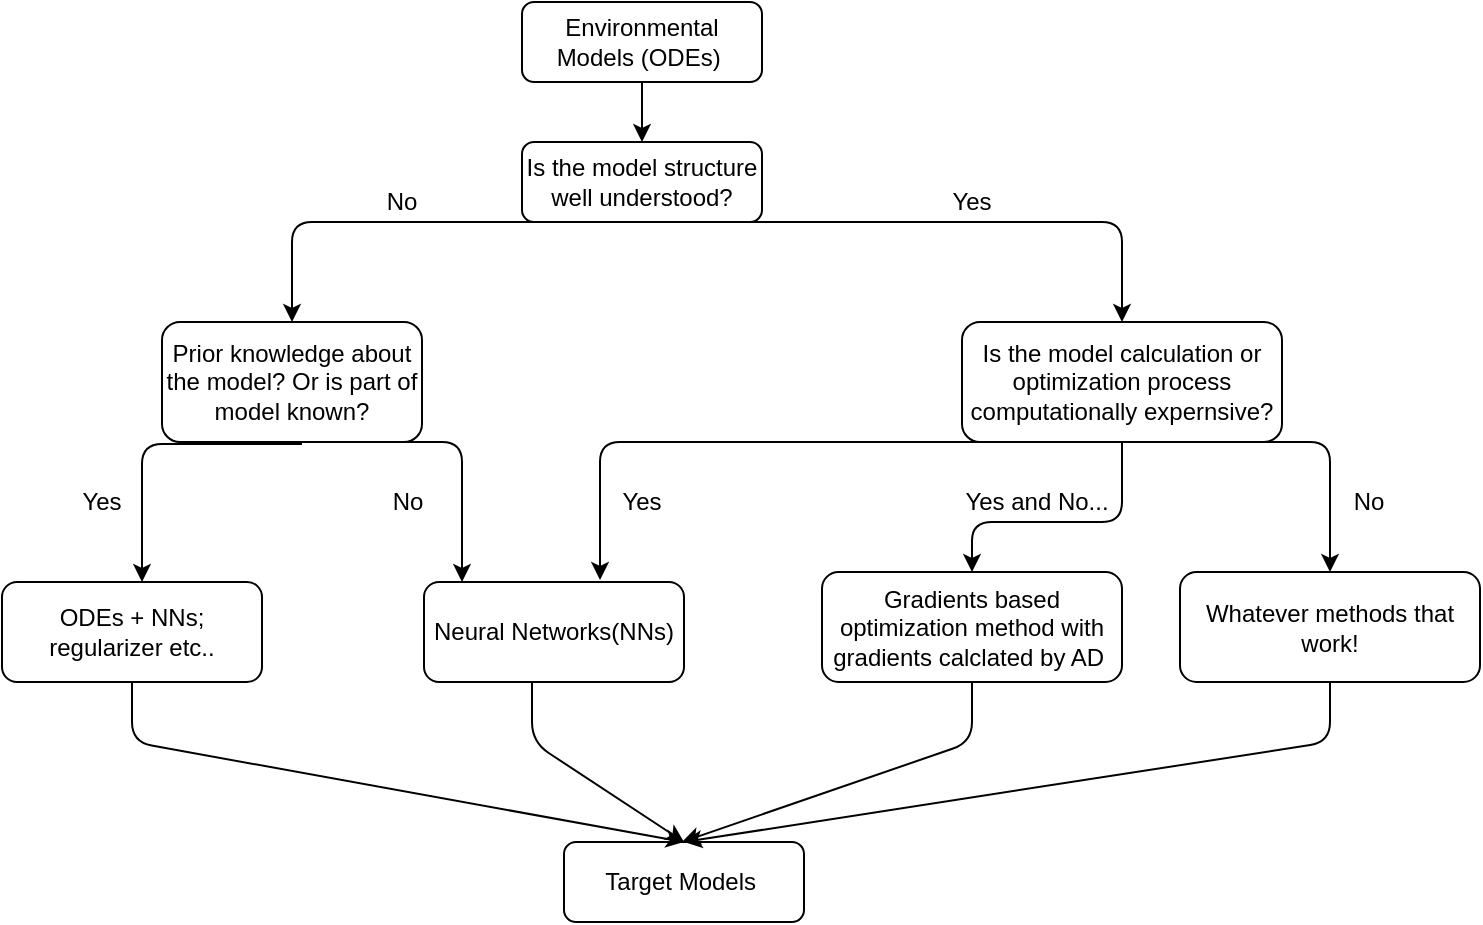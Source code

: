 <mxfile version="12.2.3" type="github" pages="1"><diagram id="LfN1q4w7w83UzVO4ZGLr" name="Page-1"><mxGraphModel dx="786" dy="465" grid="0" gridSize="10" guides="1" tooltips="1" connect="1" arrows="1" fold="1" page="1" pageScale="1" pageWidth="827" pageHeight="1169" math="0" shadow="0"><root><mxCell id="0"/><mxCell id="1" parent="0"/><mxCell id="RgFbgK3Rj5u1SPTX1BQT-2" value="Environmental Models (ODEs)&amp;nbsp;" style="rounded=1;whiteSpace=wrap;html=1;" vertex="1" parent="1"><mxGeometry x="310" y="30" width="120" height="40" as="geometry"/></mxCell><mxCell id="RgFbgK3Rj5u1SPTX1BQT-3" value="" style="endArrow=classic;html=1;exitX=0.5;exitY=1;exitDx=0;exitDy=0;" edge="1" parent="1" source="RgFbgK3Rj5u1SPTX1BQT-2"><mxGeometry width="50" height="50" relative="1" as="geometry"><mxPoint x="370" y="70" as="sourcePoint"/><mxPoint x="370" y="100" as="targetPoint"/><Array as="points"><mxPoint x="370" y="90"/></Array></mxGeometry></mxCell><mxCell id="RgFbgK3Rj5u1SPTX1BQT-4" value="Is the model structure well understood?" style="rounded=1;whiteSpace=wrap;html=1;" vertex="1" parent="1"><mxGeometry x="310" y="100" width="120" height="40" as="geometry"/></mxCell><mxCell id="RgFbgK3Rj5u1SPTX1BQT-5" value="Prior knowledge about the model? Or is part of model known?" style="rounded=1;whiteSpace=wrap;html=1;" vertex="1" parent="1"><mxGeometry x="130" y="190" width="130" height="60" as="geometry"/></mxCell><mxCell id="RgFbgK3Rj5u1SPTX1BQT-6" value="" style="endArrow=classic;html=1;entryX=0.5;entryY=0;entryDx=0;entryDy=0;exitX=0.5;exitY=1;exitDx=0;exitDy=0;" edge="1" parent="1" source="RgFbgK3Rj5u1SPTX1BQT-4" target="RgFbgK3Rj5u1SPTX1BQT-5"><mxGeometry width="50" height="50" relative="1" as="geometry"><mxPoint x="130" y="310" as="sourcePoint"/><mxPoint x="180" y="260" as="targetPoint"/><Array as="points"><mxPoint x="195" y="140"/></Array></mxGeometry></mxCell><mxCell id="RgFbgK3Rj5u1SPTX1BQT-7" value="Is the model calculation or optimization process computationally expernsive?" style="rounded=1;whiteSpace=wrap;html=1;" vertex="1" parent="1"><mxGeometry x="530" y="190" width="160" height="60" as="geometry"/></mxCell><mxCell id="RgFbgK3Rj5u1SPTX1BQT-24" value="Gradients based optimization method with gradients calclated by AD&amp;nbsp;" style="rounded=1;whiteSpace=wrap;html=1;" vertex="1" parent="1"><mxGeometry x="460" y="315" width="150" height="55" as="geometry"/></mxCell><mxCell id="RgFbgK3Rj5u1SPTX1BQT-8" value="" style="endArrow=classic;html=1;entryX=0.5;entryY=0;entryDx=0;entryDy=0;" edge="1" parent="1" target="RgFbgK3Rj5u1SPTX1BQT-7"><mxGeometry width="50" height="50" relative="1" as="geometry"><mxPoint x="370" y="140" as="sourcePoint"/><mxPoint x="180" y="260" as="targetPoint"/><Array as="points"><mxPoint x="610" y="140"/></Array></mxGeometry></mxCell><mxCell id="RgFbgK3Rj5u1SPTX1BQT-10" value="No" style="text;html=1;strokeColor=none;fillColor=none;align=center;verticalAlign=middle;whiteSpace=wrap;rounded=0;" vertex="1" parent="1"><mxGeometry x="230" y="120" width="40" height="20" as="geometry"/></mxCell><mxCell id="RgFbgK3Rj5u1SPTX1BQT-12" value="Yes" style="text;html=1;strokeColor=none;fillColor=none;align=center;verticalAlign=middle;whiteSpace=wrap;rounded=0;" vertex="1" parent="1"><mxGeometry x="520" y="120" width="30" height="20" as="geometry"/></mxCell><mxCell id="RgFbgK3Rj5u1SPTX1BQT-16" value="" style="endArrow=classic;html=1;" edge="1" parent="1"><mxGeometry width="50" height="50" relative="1" as="geometry"><mxPoint x="200" y="251" as="sourcePoint"/><mxPoint x="120" y="320" as="targetPoint"/><Array as="points"><mxPoint x="120" y="251"/></Array></mxGeometry></mxCell><mxCell id="RgFbgK3Rj5u1SPTX1BQT-17" value="" style="endArrow=classic;html=1;exitX=0.5;exitY=1;exitDx=0;exitDy=0;" edge="1" parent="1" source="RgFbgK3Rj5u1SPTX1BQT-5"><mxGeometry width="50" height="50" relative="1" as="geometry"><mxPoint x="199.02" y="261.02" as="sourcePoint"/><mxPoint x="280" y="320" as="targetPoint"/><Array as="points"><mxPoint x="280" y="250"/></Array></mxGeometry></mxCell><mxCell id="RgFbgK3Rj5u1SPTX1BQT-18" value="Neural Networks(NNs)" style="rounded=1;whiteSpace=wrap;html=1;" vertex="1" parent="1"><mxGeometry x="261" y="320" width="130" height="50" as="geometry"/></mxCell><mxCell id="RgFbgK3Rj5u1SPTX1BQT-19" value="ODEs + NNs; regularizer etc.." style="rounded=1;whiteSpace=wrap;html=1;" vertex="1" parent="1"><mxGeometry x="50" y="320" width="130" height="50" as="geometry"/></mxCell><mxCell id="RgFbgK3Rj5u1SPTX1BQT-20" value="" style="endArrow=classic;html=1;entryX=0.677;entryY=-0.02;entryDx=0;entryDy=0;entryPerimeter=0;exitX=0.5;exitY=1;exitDx=0;exitDy=0;" edge="1" parent="1" source="RgFbgK3Rj5u1SPTX1BQT-7" target="RgFbgK3Rj5u1SPTX1BQT-18"><mxGeometry width="50" height="50" relative="1" as="geometry"><mxPoint x="413" y="300" as="sourcePoint"/><mxPoint x="463" y="250" as="targetPoint"/><Array as="points"><mxPoint x="349" y="250"/></Array></mxGeometry></mxCell><mxCell id="RgFbgK3Rj5u1SPTX1BQT-21" value="Yes" style="text;html=1;strokeColor=none;fillColor=none;align=center;verticalAlign=middle;whiteSpace=wrap;rounded=0;" vertex="1" parent="1"><mxGeometry x="85" y="270" width="30" height="20" as="geometry"/></mxCell><mxCell id="RgFbgK3Rj5u1SPTX1BQT-22" value="No" style="text;html=1;strokeColor=none;fillColor=none;align=center;verticalAlign=middle;whiteSpace=wrap;rounded=0;" vertex="1" parent="1"><mxGeometry x="238" y="270" width="30" height="20" as="geometry"/></mxCell><mxCell id="RgFbgK3Rj5u1SPTX1BQT-23" value="Yes" style="text;html=1;strokeColor=none;fillColor=none;align=center;verticalAlign=middle;whiteSpace=wrap;rounded=0;" vertex="1" parent="1"><mxGeometry x="355" y="270" width="30" height="20" as="geometry"/></mxCell><mxCell id="RgFbgK3Rj5u1SPTX1BQT-26" value="" style="endArrow=classic;html=1;entryX=0.5;entryY=0;entryDx=0;entryDy=0;exitX=0.5;exitY=1;exitDx=0;exitDy=0;" edge="1" parent="1" source="RgFbgK3Rj5u1SPTX1BQT-7" target="RgFbgK3Rj5u1SPTX1BQT-24"><mxGeometry width="50" height="50" relative="1" as="geometry"><mxPoint x="620" y="260" as="sourcePoint"/><mxPoint x="359.01" y="329" as="targetPoint"/><Array as="points"><mxPoint x="610" y="290"/><mxPoint x="535" y="290"/></Array></mxGeometry></mxCell><mxCell id="RgFbgK3Rj5u1SPTX1BQT-27" value="Yes and No..." style="text;html=1;strokeColor=none;fillColor=none;align=center;verticalAlign=middle;whiteSpace=wrap;rounded=0;" vertex="1" parent="1"><mxGeometry x="530" y="270" width="75" height="20" as="geometry"/></mxCell><mxCell id="RgFbgK3Rj5u1SPTX1BQT-28" value="" style="endArrow=classic;html=1;exitX=0.5;exitY=1;exitDx=0;exitDy=0;entryX=0.5;entryY=0;entryDx=0;entryDy=0;" edge="1" parent="1" source="RgFbgK3Rj5u1SPTX1BQT-7" target="RgFbgK3Rj5u1SPTX1BQT-32"><mxGeometry width="50" height="50" relative="1" as="geometry"><mxPoint x="620" y="260" as="sourcePoint"/><mxPoint x="760" y="320" as="targetPoint"/><Array as="points"><mxPoint x="714" y="250"/></Array></mxGeometry></mxCell><mxCell id="RgFbgK3Rj5u1SPTX1BQT-29" value="No" style="text;html=1;strokeColor=none;fillColor=none;align=center;verticalAlign=middle;whiteSpace=wrap;rounded=0;" vertex="1" parent="1"><mxGeometry x="714" y="270" width="39" height="20" as="geometry"/></mxCell><mxCell id="RgFbgK3Rj5u1SPTX1BQT-32" value="Whatever methods that work!" style="rounded=1;whiteSpace=wrap;html=1;" vertex="1" parent="1"><mxGeometry x="639" y="315" width="150" height="55" as="geometry"/></mxCell><mxCell id="RgFbgK3Rj5u1SPTX1BQT-41" value="Target Models&amp;nbsp;" style="rounded=1;whiteSpace=wrap;html=1;" vertex="1" parent="1"><mxGeometry x="331" y="450" width="120" height="40" as="geometry"/></mxCell><mxCell id="RgFbgK3Rj5u1SPTX1BQT-50" value="" style="endArrow=classic;html=1;exitX=0.5;exitY=1;exitDx=0;exitDy=0;entryX=0.5;entryY=0;entryDx=0;entryDy=0;" edge="1" parent="1" source="RgFbgK3Rj5u1SPTX1BQT-19" target="RgFbgK3Rj5u1SPTX1BQT-41"><mxGeometry width="50" height="50" relative="1" as="geometry"><mxPoint x="50" y="560" as="sourcePoint"/><mxPoint x="400" y="400" as="targetPoint"/><Array as="points"><mxPoint x="115" y="400"/></Array></mxGeometry></mxCell><mxCell id="RgFbgK3Rj5u1SPTX1BQT-51" value="" style="endArrow=classic;html=1;exitX=0.5;exitY=1;exitDx=0;exitDy=0;entryX=0.5;entryY=0;entryDx=0;entryDy=0;" edge="1" parent="1" target="RgFbgK3Rj5u1SPTX1BQT-41"><mxGeometry width="50" height="50" relative="1" as="geometry"><mxPoint x="315" y="370" as="sourcePoint"/><mxPoint x="395" y="400" as="targetPoint"/><Array as="points"><mxPoint x="315" y="400"/></Array></mxGeometry></mxCell><mxCell id="RgFbgK3Rj5u1SPTX1BQT-52" value="" style="endArrow=classic;html=1;exitX=0.5;exitY=1;exitDx=0;exitDy=0;" edge="1" parent="1" source="RgFbgK3Rj5u1SPTX1BQT-24"><mxGeometry width="50" height="50" relative="1" as="geometry"><mxPoint x="330" y="380" as="sourcePoint"/><mxPoint x="390" y="450" as="targetPoint"/><Array as="points"><mxPoint x="535" y="400"/></Array></mxGeometry></mxCell><mxCell id="RgFbgK3Rj5u1SPTX1BQT-53" value="" style="endArrow=classic;html=1;exitX=0.5;exitY=1;exitDx=0;exitDy=0;entryX=0.5;entryY=0;entryDx=0;entryDy=0;" edge="1" parent="1" source="RgFbgK3Rj5u1SPTX1BQT-32" target="RgFbgK3Rj5u1SPTX1BQT-41"><mxGeometry width="50" height="50" relative="1" as="geometry"><mxPoint x="630" y="370" as="sourcePoint"/><mxPoint x="410" y="400" as="targetPoint"/><Array as="points"><mxPoint x="714" y="400"/></Array></mxGeometry></mxCell></root></mxGraphModel></diagram></mxfile>